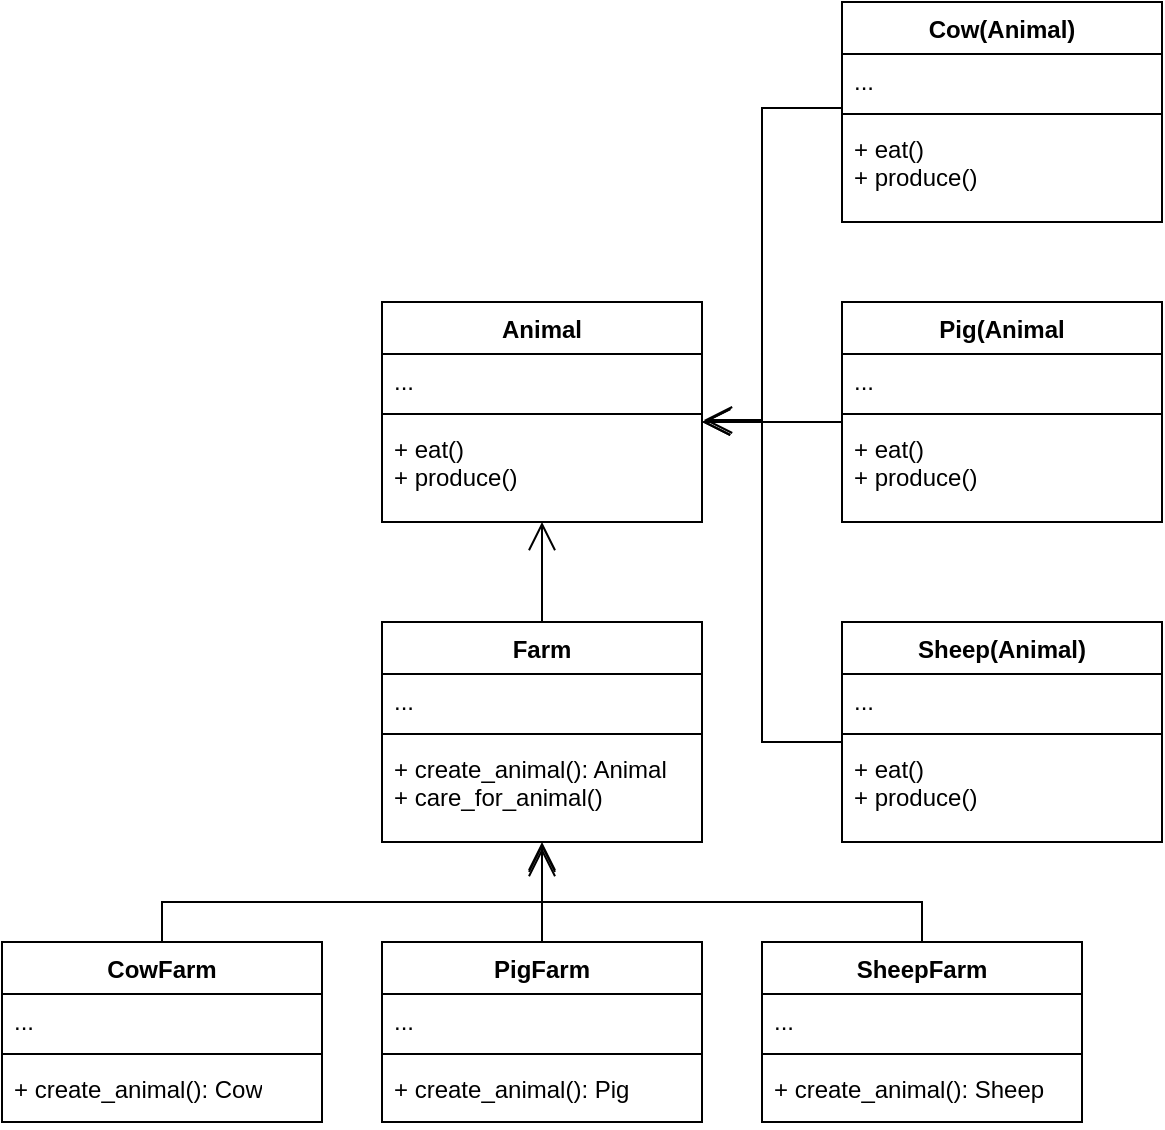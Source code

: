 <mxfile version="28.0.7">
  <diagram name="Page-1" id="NAyLAJzGCGHwTyVC-aof">
    <mxGraphModel dx="1042" dy="535" grid="1" gridSize="10" guides="1" tooltips="1" connect="1" arrows="1" fold="1" page="1" pageScale="1" pageWidth="827" pageHeight="1169" math="0" shadow="0">
      <root>
        <mxCell id="0" />
        <mxCell id="1" parent="0" />
        <mxCell id="eIIyI7-NtuWP1QKDGzFe-1" value="Farm" style="swimlane;fontStyle=1;align=center;verticalAlign=top;childLayout=stackLayout;horizontal=1;startSize=26;horizontalStack=0;resizeParent=1;resizeParentMax=0;resizeLast=0;collapsible=1;marginBottom=0;whiteSpace=wrap;html=1;" parent="1" vertex="1">
          <mxGeometry x="230" y="380" width="160" height="110" as="geometry" />
        </mxCell>
        <mxCell id="eIIyI7-NtuWP1QKDGzFe-2" value="..." style="text;strokeColor=none;fillColor=none;align=left;verticalAlign=top;spacingLeft=4;spacingRight=4;overflow=hidden;rotatable=0;points=[[0,0.5],[1,0.5]];portConstraint=eastwest;whiteSpace=wrap;html=1;" parent="eIIyI7-NtuWP1QKDGzFe-1" vertex="1">
          <mxGeometry y="26" width="160" height="26" as="geometry" />
        </mxCell>
        <mxCell id="eIIyI7-NtuWP1QKDGzFe-3" value="" style="line;strokeWidth=1;fillColor=none;align=left;verticalAlign=middle;spacingTop=-1;spacingLeft=3;spacingRight=3;rotatable=0;labelPosition=right;points=[];portConstraint=eastwest;strokeColor=inherit;" parent="eIIyI7-NtuWP1QKDGzFe-1" vertex="1">
          <mxGeometry y="52" width="160" height="8" as="geometry" />
        </mxCell>
        <mxCell id="eIIyI7-NtuWP1QKDGzFe-4" value="+ create_animal(): Animal&lt;div&gt;+ care_for_animal()&lt;/div&gt;" style="text;strokeColor=none;fillColor=none;align=left;verticalAlign=top;spacingLeft=4;spacingRight=4;overflow=hidden;rotatable=0;points=[[0,0.5],[1,0.5]];portConstraint=eastwest;whiteSpace=wrap;html=1;" parent="eIIyI7-NtuWP1QKDGzFe-1" vertex="1">
          <mxGeometry y="60" width="160" height="50" as="geometry" />
        </mxCell>
        <mxCell id="eIIyI7-NtuWP1QKDGzFe-5" value="CowFarm" style="swimlane;fontStyle=1;align=center;verticalAlign=top;childLayout=stackLayout;horizontal=1;startSize=26;horizontalStack=0;resizeParent=1;resizeParentMax=0;resizeLast=0;collapsible=1;marginBottom=0;whiteSpace=wrap;html=1;" parent="1" vertex="1">
          <mxGeometry x="40" y="540" width="160" height="90" as="geometry" />
        </mxCell>
        <mxCell id="eIIyI7-NtuWP1QKDGzFe-6" value="..." style="text;strokeColor=none;fillColor=none;align=left;verticalAlign=top;spacingLeft=4;spacingRight=4;overflow=hidden;rotatable=0;points=[[0,0.5],[1,0.5]];portConstraint=eastwest;whiteSpace=wrap;html=1;" parent="eIIyI7-NtuWP1QKDGzFe-5" vertex="1">
          <mxGeometry y="26" width="160" height="26" as="geometry" />
        </mxCell>
        <mxCell id="eIIyI7-NtuWP1QKDGzFe-7" value="" style="line;strokeWidth=1;fillColor=none;align=left;verticalAlign=middle;spacingTop=-1;spacingLeft=3;spacingRight=3;rotatable=0;labelPosition=right;points=[];portConstraint=eastwest;strokeColor=inherit;" parent="eIIyI7-NtuWP1QKDGzFe-5" vertex="1">
          <mxGeometry y="52" width="160" height="8" as="geometry" />
        </mxCell>
        <mxCell id="eIIyI7-NtuWP1QKDGzFe-8" value="+ create_animal(): Cow" style="text;strokeColor=none;fillColor=none;align=left;verticalAlign=top;spacingLeft=4;spacingRight=4;overflow=hidden;rotatable=0;points=[[0,0.5],[1,0.5]];portConstraint=eastwest;whiteSpace=wrap;html=1;" parent="eIIyI7-NtuWP1QKDGzFe-5" vertex="1">
          <mxGeometry y="60" width="160" height="30" as="geometry" />
        </mxCell>
        <mxCell id="eIIyI7-NtuWP1QKDGzFe-9" value="PigFarm" style="swimlane;fontStyle=1;align=center;verticalAlign=top;childLayout=stackLayout;horizontal=1;startSize=26;horizontalStack=0;resizeParent=1;resizeParentMax=0;resizeLast=0;collapsible=1;marginBottom=0;whiteSpace=wrap;html=1;" parent="1" vertex="1">
          <mxGeometry x="230" y="540" width="160" height="90" as="geometry" />
        </mxCell>
        <mxCell id="eIIyI7-NtuWP1QKDGzFe-10" value="..." style="text;strokeColor=none;fillColor=none;align=left;verticalAlign=top;spacingLeft=4;spacingRight=4;overflow=hidden;rotatable=0;points=[[0,0.5],[1,0.5]];portConstraint=eastwest;whiteSpace=wrap;html=1;" parent="eIIyI7-NtuWP1QKDGzFe-9" vertex="1">
          <mxGeometry y="26" width="160" height="26" as="geometry" />
        </mxCell>
        <mxCell id="eIIyI7-NtuWP1QKDGzFe-11" value="" style="line;strokeWidth=1;fillColor=none;align=left;verticalAlign=middle;spacingTop=-1;spacingLeft=3;spacingRight=3;rotatable=0;labelPosition=right;points=[];portConstraint=eastwest;strokeColor=inherit;" parent="eIIyI7-NtuWP1QKDGzFe-9" vertex="1">
          <mxGeometry y="52" width="160" height="8" as="geometry" />
        </mxCell>
        <mxCell id="eIIyI7-NtuWP1QKDGzFe-12" value="+ create_animal(): Pig" style="text;strokeColor=none;fillColor=none;align=left;verticalAlign=top;spacingLeft=4;spacingRight=4;overflow=hidden;rotatable=0;points=[[0,0.5],[1,0.5]];portConstraint=eastwest;whiteSpace=wrap;html=1;" parent="eIIyI7-NtuWP1QKDGzFe-9" vertex="1">
          <mxGeometry y="60" width="160" height="30" as="geometry" />
        </mxCell>
        <mxCell id="eIIyI7-NtuWP1QKDGzFe-13" value="SheepFarm" style="swimlane;fontStyle=1;align=center;verticalAlign=top;childLayout=stackLayout;horizontal=1;startSize=26;horizontalStack=0;resizeParent=1;resizeParentMax=0;resizeLast=0;collapsible=1;marginBottom=0;whiteSpace=wrap;html=1;" parent="1" vertex="1">
          <mxGeometry x="420" y="540" width="160" height="90" as="geometry" />
        </mxCell>
        <mxCell id="eIIyI7-NtuWP1QKDGzFe-14" value="..." style="text;strokeColor=none;fillColor=none;align=left;verticalAlign=top;spacingLeft=4;spacingRight=4;overflow=hidden;rotatable=0;points=[[0,0.5],[1,0.5]];portConstraint=eastwest;whiteSpace=wrap;html=1;" parent="eIIyI7-NtuWP1QKDGzFe-13" vertex="1">
          <mxGeometry y="26" width="160" height="26" as="geometry" />
        </mxCell>
        <mxCell id="eIIyI7-NtuWP1QKDGzFe-15" value="" style="line;strokeWidth=1;fillColor=none;align=left;verticalAlign=middle;spacingTop=-1;spacingLeft=3;spacingRight=3;rotatable=0;labelPosition=right;points=[];portConstraint=eastwest;strokeColor=inherit;" parent="eIIyI7-NtuWP1QKDGzFe-13" vertex="1">
          <mxGeometry y="52" width="160" height="8" as="geometry" />
        </mxCell>
        <mxCell id="eIIyI7-NtuWP1QKDGzFe-16" value="+ create_animal(): Sheep" style="text;strokeColor=none;fillColor=none;align=left;verticalAlign=top;spacingLeft=4;spacingRight=4;overflow=hidden;rotatable=0;points=[[0,0.5],[1,0.5]];portConstraint=eastwest;whiteSpace=wrap;html=1;" parent="eIIyI7-NtuWP1QKDGzFe-13" vertex="1">
          <mxGeometry y="60" width="160" height="30" as="geometry" />
        </mxCell>
        <mxCell id="eIIyI7-NtuWP1QKDGzFe-17" value="" style="endArrow=open;endFill=1;endSize=12;html=1;rounded=0;exitX=0.5;exitY=0;exitDx=0;exitDy=0;" parent="1" source="eIIyI7-NtuWP1QKDGzFe-5" edge="1">
          <mxGeometry width="160" relative="1" as="geometry">
            <mxPoint x="330" y="500" as="sourcePoint" />
            <mxPoint x="310" y="493" as="targetPoint" />
            <Array as="points">
              <mxPoint x="120" y="520" />
              <mxPoint x="310" y="520" />
            </Array>
          </mxGeometry>
        </mxCell>
        <mxCell id="eIIyI7-NtuWP1QKDGzFe-18" value="" style="endArrow=open;endFill=1;endSize=12;html=1;rounded=0;exitX=0.5;exitY=0;exitDx=0;exitDy=0;entryX=0.5;entryY=1.016;entryDx=0;entryDy=0;entryPerimeter=0;" parent="1" source="eIIyI7-NtuWP1QKDGzFe-9" target="eIIyI7-NtuWP1QKDGzFe-4" edge="1">
          <mxGeometry width="160" relative="1" as="geometry">
            <mxPoint x="330" y="500" as="sourcePoint" />
            <mxPoint x="310" y="490" as="targetPoint" />
          </mxGeometry>
        </mxCell>
        <mxCell id="eIIyI7-NtuWP1QKDGzFe-19" value="" style="endArrow=open;endFill=1;endSize=12;html=1;rounded=0;exitX=0.5;exitY=0;exitDx=0;exitDy=0;" parent="1" source="eIIyI7-NtuWP1QKDGzFe-13" edge="1">
          <mxGeometry width="160" relative="1" as="geometry">
            <mxPoint x="330" y="500" as="sourcePoint" />
            <mxPoint x="310" y="490" as="targetPoint" />
            <Array as="points">
              <mxPoint x="500" y="520" />
              <mxPoint x="310" y="520" />
            </Array>
          </mxGeometry>
        </mxCell>
        <mxCell id="eIIyI7-NtuWP1QKDGzFe-20" value="Animal" style="swimlane;fontStyle=1;align=center;verticalAlign=top;childLayout=stackLayout;horizontal=1;startSize=26;horizontalStack=0;resizeParent=1;resizeParentMax=0;resizeLast=0;collapsible=1;marginBottom=0;whiteSpace=wrap;html=1;" parent="1" vertex="1">
          <mxGeometry x="230" y="220" width="160" height="110" as="geometry" />
        </mxCell>
        <mxCell id="eIIyI7-NtuWP1QKDGzFe-21" value="..." style="text;strokeColor=none;fillColor=none;align=left;verticalAlign=top;spacingLeft=4;spacingRight=4;overflow=hidden;rotatable=0;points=[[0,0.5],[1,0.5]];portConstraint=eastwest;whiteSpace=wrap;html=1;" parent="eIIyI7-NtuWP1QKDGzFe-20" vertex="1">
          <mxGeometry y="26" width="160" height="26" as="geometry" />
        </mxCell>
        <mxCell id="eIIyI7-NtuWP1QKDGzFe-22" value="" style="line;strokeWidth=1;fillColor=none;align=left;verticalAlign=middle;spacingTop=-1;spacingLeft=3;spacingRight=3;rotatable=0;labelPosition=right;points=[];portConstraint=eastwest;strokeColor=inherit;" parent="eIIyI7-NtuWP1QKDGzFe-20" vertex="1">
          <mxGeometry y="52" width="160" height="8" as="geometry" />
        </mxCell>
        <mxCell id="eIIyI7-NtuWP1QKDGzFe-23" value="+ eat()&lt;div&gt;+ produce()&lt;/div&gt;" style="text;strokeColor=none;fillColor=none;align=left;verticalAlign=top;spacingLeft=4;spacingRight=4;overflow=hidden;rotatable=0;points=[[0,0.5],[1,0.5]];portConstraint=eastwest;whiteSpace=wrap;html=1;" parent="eIIyI7-NtuWP1QKDGzFe-20" vertex="1">
          <mxGeometry y="60" width="160" height="50" as="geometry" />
        </mxCell>
        <mxCell id="eIIyI7-NtuWP1QKDGzFe-24" value="" style="endArrow=open;endFill=1;endSize=12;html=1;rounded=0;exitX=0.5;exitY=0;exitDx=0;exitDy=0;" parent="1" source="eIIyI7-NtuWP1QKDGzFe-1" target="eIIyI7-NtuWP1QKDGzFe-23" edge="1">
          <mxGeometry width="160" relative="1" as="geometry">
            <mxPoint x="330" y="360" as="sourcePoint" />
            <mxPoint x="490" y="360" as="targetPoint" />
          </mxGeometry>
        </mxCell>
        <mxCell id="eIIyI7-NtuWP1QKDGzFe-25" value="Pig(Animal" style="swimlane;fontStyle=1;align=center;verticalAlign=top;childLayout=stackLayout;horizontal=1;startSize=26;horizontalStack=0;resizeParent=1;resizeParentMax=0;resizeLast=0;collapsible=1;marginBottom=0;whiteSpace=wrap;html=1;" parent="1" vertex="1">
          <mxGeometry x="460" y="220" width="160" height="110" as="geometry" />
        </mxCell>
        <mxCell id="eIIyI7-NtuWP1QKDGzFe-26" value="..." style="text;strokeColor=none;fillColor=none;align=left;verticalAlign=top;spacingLeft=4;spacingRight=4;overflow=hidden;rotatable=0;points=[[0,0.5],[1,0.5]];portConstraint=eastwest;whiteSpace=wrap;html=1;" parent="eIIyI7-NtuWP1QKDGzFe-25" vertex="1">
          <mxGeometry y="26" width="160" height="26" as="geometry" />
        </mxCell>
        <mxCell id="eIIyI7-NtuWP1QKDGzFe-27" value="" style="line;strokeWidth=1;fillColor=none;align=left;verticalAlign=middle;spacingTop=-1;spacingLeft=3;spacingRight=3;rotatable=0;labelPosition=right;points=[];portConstraint=eastwest;strokeColor=inherit;" parent="eIIyI7-NtuWP1QKDGzFe-25" vertex="1">
          <mxGeometry y="52" width="160" height="8" as="geometry" />
        </mxCell>
        <mxCell id="eIIyI7-NtuWP1QKDGzFe-28" value="+ eat()&lt;div&gt;+ produce()&lt;/div&gt;" style="text;strokeColor=none;fillColor=none;align=left;verticalAlign=top;spacingLeft=4;spacingRight=4;overflow=hidden;rotatable=0;points=[[0,0.5],[1,0.5]];portConstraint=eastwest;whiteSpace=wrap;html=1;" parent="eIIyI7-NtuWP1QKDGzFe-25" vertex="1">
          <mxGeometry y="60" width="160" height="50" as="geometry" />
        </mxCell>
        <mxCell id="eIIyI7-NtuWP1QKDGzFe-29" value="Cow(Animal)" style="swimlane;fontStyle=1;align=center;verticalAlign=top;childLayout=stackLayout;horizontal=1;startSize=26;horizontalStack=0;resizeParent=1;resizeParentMax=0;resizeLast=0;collapsible=1;marginBottom=0;whiteSpace=wrap;html=1;" parent="1" vertex="1">
          <mxGeometry x="460" y="70" width="160" height="110" as="geometry" />
        </mxCell>
        <mxCell id="eIIyI7-NtuWP1QKDGzFe-30" value="..." style="text;strokeColor=none;fillColor=none;align=left;verticalAlign=top;spacingLeft=4;spacingRight=4;overflow=hidden;rotatable=0;points=[[0,0.5],[1,0.5]];portConstraint=eastwest;whiteSpace=wrap;html=1;" parent="eIIyI7-NtuWP1QKDGzFe-29" vertex="1">
          <mxGeometry y="26" width="160" height="26" as="geometry" />
        </mxCell>
        <mxCell id="eIIyI7-NtuWP1QKDGzFe-31" value="" style="line;strokeWidth=1;fillColor=none;align=left;verticalAlign=middle;spacingTop=-1;spacingLeft=3;spacingRight=3;rotatable=0;labelPosition=right;points=[];portConstraint=eastwest;strokeColor=inherit;" parent="eIIyI7-NtuWP1QKDGzFe-29" vertex="1">
          <mxGeometry y="52" width="160" height="8" as="geometry" />
        </mxCell>
        <mxCell id="eIIyI7-NtuWP1QKDGzFe-32" value="+ eat()&lt;div&gt;+ produce()&lt;/div&gt;" style="text;strokeColor=none;fillColor=none;align=left;verticalAlign=top;spacingLeft=4;spacingRight=4;overflow=hidden;rotatable=0;points=[[0,0.5],[1,0.5]];portConstraint=eastwest;whiteSpace=wrap;html=1;" parent="eIIyI7-NtuWP1QKDGzFe-29" vertex="1">
          <mxGeometry y="60" width="160" height="50" as="geometry" />
        </mxCell>
        <mxCell id="eIIyI7-NtuWP1QKDGzFe-33" value="Sheep(Animal)" style="swimlane;fontStyle=1;align=center;verticalAlign=top;childLayout=stackLayout;horizontal=1;startSize=26;horizontalStack=0;resizeParent=1;resizeParentMax=0;resizeLast=0;collapsible=1;marginBottom=0;whiteSpace=wrap;html=1;" parent="1" vertex="1">
          <mxGeometry x="460" y="380" width="160" height="110" as="geometry" />
        </mxCell>
        <mxCell id="eIIyI7-NtuWP1QKDGzFe-34" value="..." style="text;strokeColor=none;fillColor=none;align=left;verticalAlign=top;spacingLeft=4;spacingRight=4;overflow=hidden;rotatable=0;points=[[0,0.5],[1,0.5]];portConstraint=eastwest;whiteSpace=wrap;html=1;" parent="eIIyI7-NtuWP1QKDGzFe-33" vertex="1">
          <mxGeometry y="26" width="160" height="26" as="geometry" />
        </mxCell>
        <mxCell id="eIIyI7-NtuWP1QKDGzFe-35" value="" style="line;strokeWidth=1;fillColor=none;align=left;verticalAlign=middle;spacingTop=-1;spacingLeft=3;spacingRight=3;rotatable=0;labelPosition=right;points=[];portConstraint=eastwest;strokeColor=inherit;" parent="eIIyI7-NtuWP1QKDGzFe-33" vertex="1">
          <mxGeometry y="52" width="160" height="8" as="geometry" />
        </mxCell>
        <mxCell id="eIIyI7-NtuWP1QKDGzFe-36" value="+ eat()&lt;div&gt;+ produce()&lt;/div&gt;" style="text;strokeColor=none;fillColor=none;align=left;verticalAlign=top;spacingLeft=4;spacingRight=4;overflow=hidden;rotatable=0;points=[[0,0.5],[1,0.5]];portConstraint=eastwest;whiteSpace=wrap;html=1;" parent="eIIyI7-NtuWP1QKDGzFe-33" vertex="1">
          <mxGeometry y="60" width="160" height="50" as="geometry" />
        </mxCell>
        <mxCell id="eIIyI7-NtuWP1QKDGzFe-37" value="" style="endArrow=open;endFill=1;endSize=12;html=1;rounded=0;" parent="1" edge="1">
          <mxGeometry width="160" relative="1" as="geometry">
            <mxPoint x="460" y="123" as="sourcePoint" />
            <mxPoint x="391" y="279" as="targetPoint" />
            <Array as="points">
              <mxPoint x="420" y="123" />
              <mxPoint x="420" y="279" />
            </Array>
          </mxGeometry>
        </mxCell>
        <mxCell id="eIIyI7-NtuWP1QKDGzFe-38" value="" style="endArrow=open;endFill=1;endSize=12;html=1;rounded=0;exitX=0;exitY=0;exitDx=0;exitDy=0;exitPerimeter=0;" parent="1" source="eIIyI7-NtuWP1QKDGzFe-28" edge="1">
          <mxGeometry width="160" relative="1" as="geometry">
            <mxPoint x="330" y="380" as="sourcePoint" />
            <mxPoint x="390" y="280" as="targetPoint" />
          </mxGeometry>
        </mxCell>
        <mxCell id="eIIyI7-NtuWP1QKDGzFe-39" value="" style="endArrow=open;endFill=1;endSize=12;html=1;rounded=0;" parent="1" edge="1">
          <mxGeometry width="160" relative="1" as="geometry">
            <mxPoint x="460" y="440" as="sourcePoint" />
            <mxPoint x="390" y="280" as="targetPoint" />
            <Array as="points">
              <mxPoint x="420" y="440" />
              <mxPoint x="420" y="280" />
            </Array>
          </mxGeometry>
        </mxCell>
      </root>
    </mxGraphModel>
  </diagram>
</mxfile>
